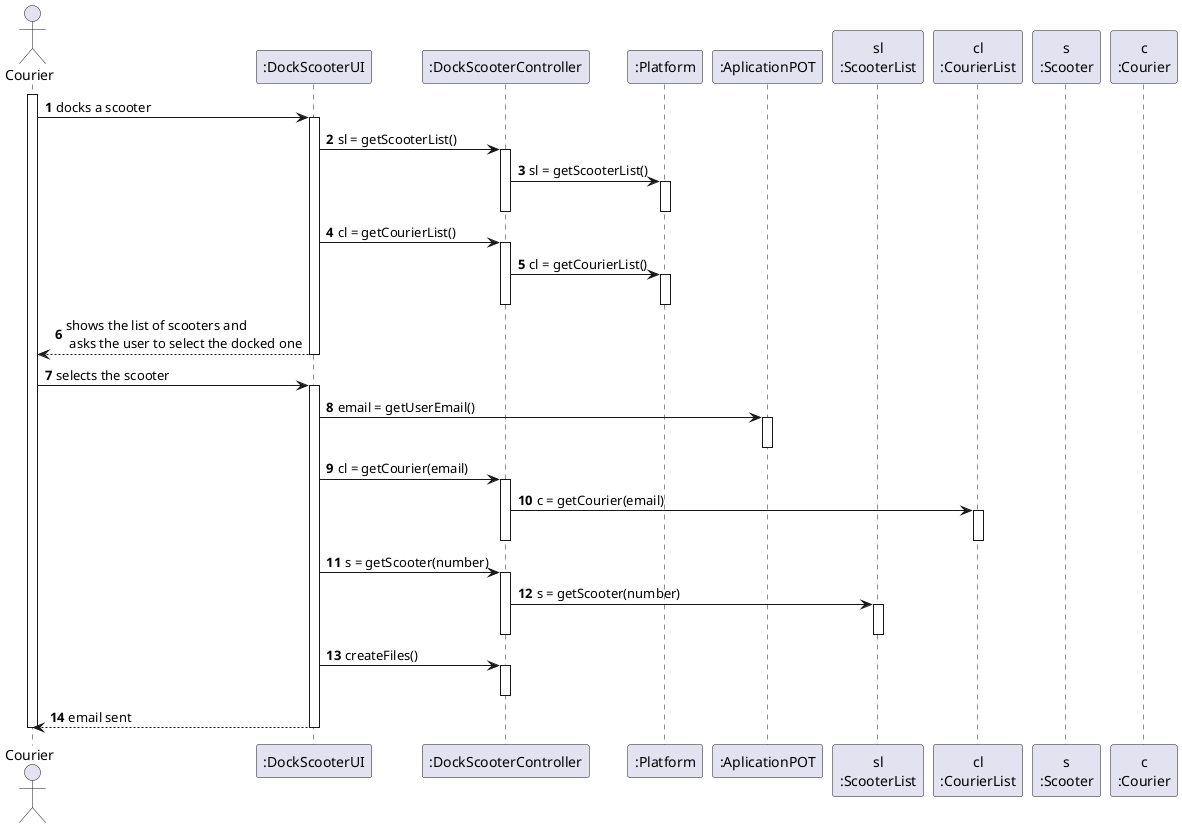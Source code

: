 @startuml
autonumber

actor "Courier" as C
participant ":DockScooterUI" as UI
participant ":DockScooterController" as CTRL
participant ":Platform" as PLAT
participant ":AplicationPOT" as POT
participant "sl\n:ScooterList" as SL
participant "cl\n:CourierList" as CL
participant "s\n:Scooter" as S
participant "c\n:Courier" as Cl


activate C
C -> UI : docks a scooter
activate UI
UI -> CTRL : sl = getScooterList()
activate CTRL
CTRL -> PLAT : sl = getScooterList()
activate PLAT
deactivate PLAT
deactivate CTRL
UI -> CTRL : cl = getCourierList()
activate CTRL
CTRL -> PLAT : cl = getCourierList()
activate PLAT
deactivate PLAT
deactivate CTRL
UI --> C : shows the list of scooters and\n asks the user to select the docked one
deactivate UI

C -> UI : selects the scooter
activate UI
UI -> POT : email = getUserEmail()
activate POT
deactivate POT
UI -> CTRL : cl = getCourier(email)
activate CTRL 
CTRL -> CL : c = getCourier(email)
activate CL 
deactivate CL
deactivate CTRL
UI -> CTRL : s = getScooter(number)
activate CTRL
CTRL -> SL : s = getScooter(number)
activate SL
deactivate SL
deactivate CTRL
UI -> CTRL : createFiles()
activate CTRL
deactivate CTRL
UI --> C : email sent
deactivate UI

deactivate C
@enduml
